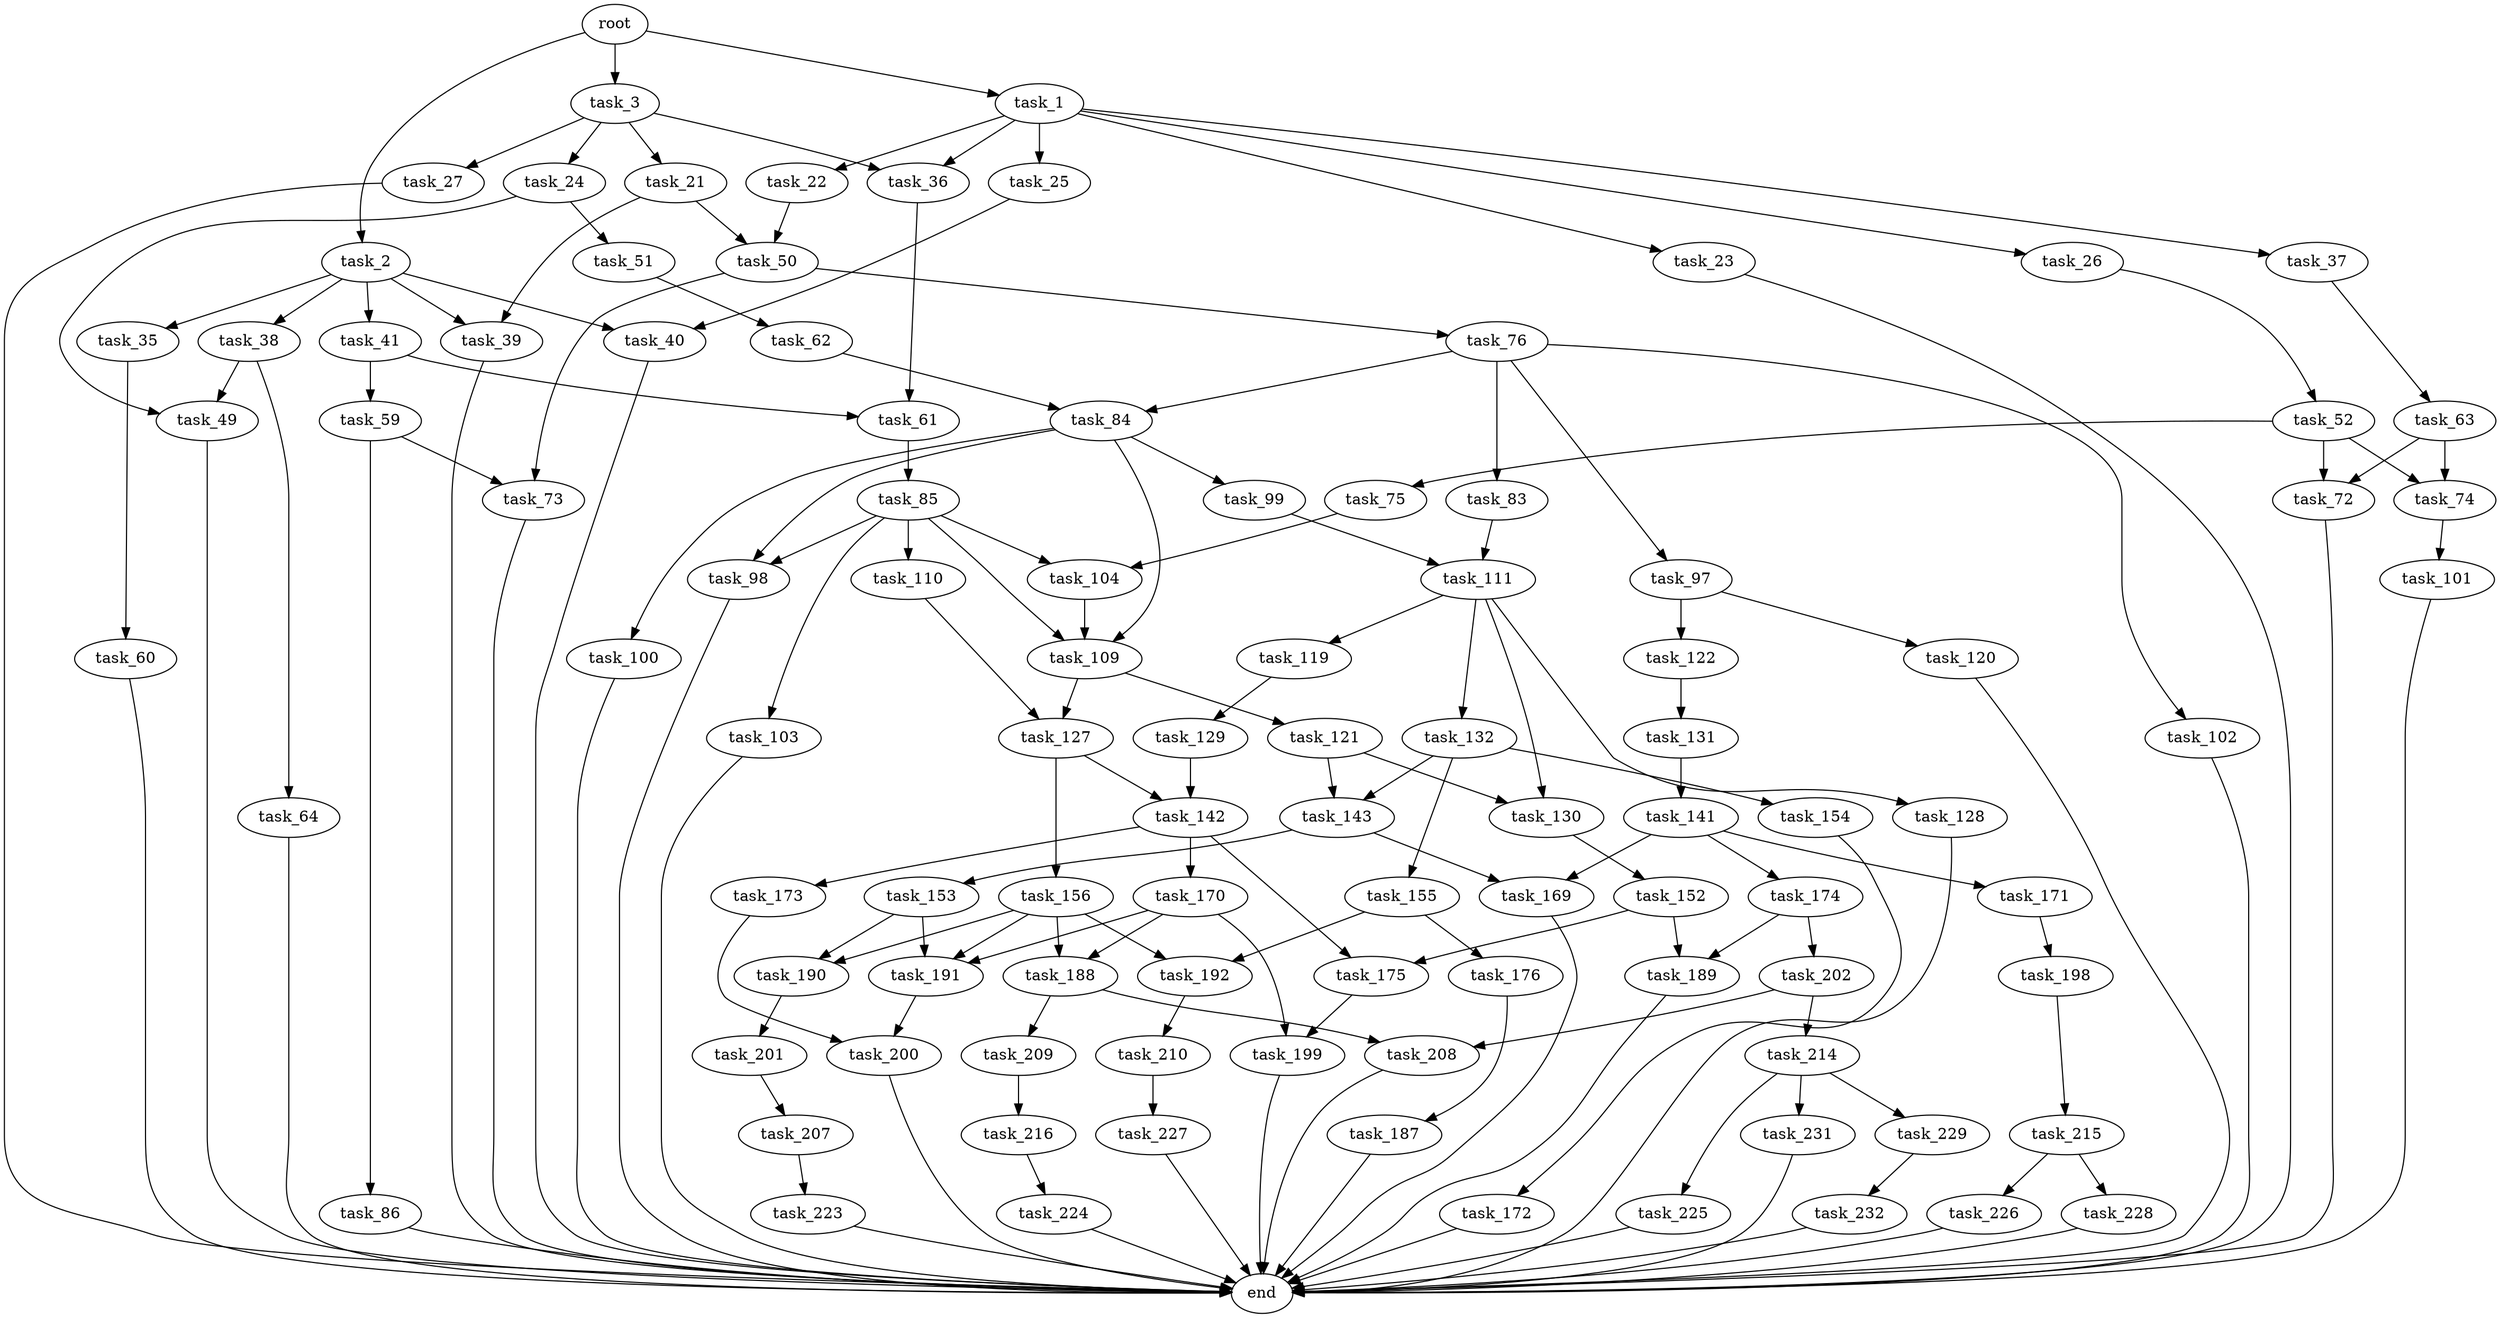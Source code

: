digraph G {
  root [size="0.000000"];
  task_1 [size="42164055244.000000"];
  task_2 [size="68719476736.000000"];
  task_3 [size="7972032193.000000"];
  task_21 [size="95462256129.000000"];
  task_22 [size="4398445805.000000"];
  task_23 [size="826662950635.000000"];
  task_24 [size="4360093162.000000"];
  task_25 [size="12403973243.000000"];
  task_26 [size="134217728000.000000"];
  task_27 [size="1290517319.000000"];
  task_35 [size="16167828960.000000"];
  task_36 [size="31125892437.000000"];
  task_37 [size="26726699942.000000"];
  task_38 [size="50284288101.000000"];
  task_39 [size="1947482172.000000"];
  task_40 [size="549755813888.000000"];
  task_41 [size="368293445632.000000"];
  task_49 [size="8960574824.000000"];
  task_50 [size="1030240595.000000"];
  task_51 [size="29789184267.000000"];
  task_52 [size="6775136620.000000"];
  task_59 [size="231928233984.000000"];
  task_60 [size="10671406140.000000"];
  task_61 [size="1073741824000.000000"];
  task_62 [size="549755813888.000000"];
  task_63 [size="782757789696.000000"];
  task_64 [size="549755813888.000000"];
  task_72 [size="96959499078.000000"];
  task_73 [size="1073741824000.000000"];
  task_74 [size="2498484529.000000"];
  task_75 [size="885504778587.000000"];
  task_76 [size="368293445632.000000"];
  task_83 [size="8589934592.000000"];
  task_84 [size="10818920242.000000"];
  task_85 [size="68719476736.000000"];
  task_86 [size="57133791788.000000"];
  task_97 [size="123062235957.000000"];
  task_98 [size="226391423759.000000"];
  task_99 [size="8589934592.000000"];
  task_100 [size="134217728000.000000"];
  task_101 [size="6903975765.000000"];
  task_102 [size="721717108.000000"];
  task_103 [size="44404351648.000000"];
  task_104 [size="79192922612.000000"];
  task_109 [size="374855873865.000000"];
  task_110 [size="790983519945.000000"];
  task_111 [size="14158676187.000000"];
  task_119 [size="782757789696.000000"];
  task_120 [size="554584047662.000000"];
  task_121 [size="122227697474.000000"];
  task_122 [size="193172232002.000000"];
  task_127 [size="210068045167.000000"];
  task_128 [size="26039632413.000000"];
  task_129 [size="2189458015.000000"];
  task_130 [size="26667085249.000000"];
  task_131 [size="10383132249.000000"];
  task_132 [size="2686813585.000000"];
  task_141 [size="28991029248.000000"];
  task_142 [size="28991029248.000000"];
  task_143 [size="1073741824000.000000"];
  task_152 [size="52179058612.000000"];
  task_153 [size="71879608616.000000"];
  task_154 [size="41596079606.000000"];
  task_155 [size="782757789696.000000"];
  task_156 [size="573785664633.000000"];
  task_169 [size="34887341140.000000"];
  task_170 [size="68719476736.000000"];
  task_171 [size="68719476736.000000"];
  task_172 [size="2899160154.000000"];
  task_173 [size="25841652611.000000"];
  task_174 [size="709884922.000000"];
  task_175 [size="1073741824000.000000"];
  task_176 [size="8589934592.000000"];
  task_187 [size="782757789696.000000"];
  task_188 [size="42885486360.000000"];
  task_189 [size="368293445632.000000"];
  task_190 [size="134217728000.000000"];
  task_191 [size="86559764825.000000"];
  task_192 [size="197769623549.000000"];
  task_198 [size="72331416153.000000"];
  task_199 [size="28991029248.000000"];
  task_200 [size="134217728000.000000"];
  task_201 [size="300899569063.000000"];
  task_202 [size="190002917523.000000"];
  task_207 [size="782757789696.000000"];
  task_208 [size="863455344.000000"];
  task_209 [size="8589934592.000000"];
  task_210 [size="622019381472.000000"];
  task_214 [size="7556500889.000000"];
  task_215 [size="231928233984.000000"];
  task_216 [size="743769305.000000"];
  task_223 [size="175547013847.000000"];
  task_224 [size="134217728000.000000"];
  task_225 [size="139085326643.000000"];
  task_226 [size="1696747556.000000"];
  task_227 [size="10259811051.000000"];
  task_228 [size="40285259767.000000"];
  task_229 [size="231928233984.000000"];
  task_231 [size="125187877194.000000"];
  task_232 [size="277654111427.000000"];
  end [size="0.000000"];

  root -> task_1 [size="1.000000"];
  root -> task_2 [size="1.000000"];
  root -> task_3 [size="1.000000"];
  task_1 -> task_22 [size="838860800.000000"];
  task_1 -> task_23 [size="838860800.000000"];
  task_1 -> task_25 [size="838860800.000000"];
  task_1 -> task_26 [size="838860800.000000"];
  task_1 -> task_36 [size="838860800.000000"];
  task_1 -> task_37 [size="838860800.000000"];
  task_2 -> task_35 [size="134217728.000000"];
  task_2 -> task_38 [size="134217728.000000"];
  task_2 -> task_39 [size="134217728.000000"];
  task_2 -> task_40 [size="134217728.000000"];
  task_2 -> task_41 [size="134217728.000000"];
  task_3 -> task_21 [size="134217728.000000"];
  task_3 -> task_24 [size="134217728.000000"];
  task_3 -> task_27 [size="134217728.000000"];
  task_3 -> task_36 [size="134217728.000000"];
  task_21 -> task_39 [size="134217728.000000"];
  task_21 -> task_50 [size="134217728.000000"];
  task_22 -> task_50 [size="75497472.000000"];
  task_23 -> end [size="1.000000"];
  task_24 -> task_49 [size="209715200.000000"];
  task_24 -> task_51 [size="209715200.000000"];
  task_25 -> task_40 [size="301989888.000000"];
  task_26 -> task_52 [size="209715200.000000"];
  task_27 -> end [size="1.000000"];
  task_35 -> task_60 [size="411041792.000000"];
  task_36 -> task_61 [size="838860800.000000"];
  task_37 -> task_63 [size="75497472.000000"];
  task_38 -> task_49 [size="209715200.000000"];
  task_38 -> task_64 [size="209715200.000000"];
  task_39 -> end [size="1.000000"];
  task_40 -> end [size="1.000000"];
  task_41 -> task_59 [size="411041792.000000"];
  task_41 -> task_61 [size="411041792.000000"];
  task_49 -> end [size="1.000000"];
  task_50 -> task_73 [size="75497472.000000"];
  task_50 -> task_76 [size="75497472.000000"];
  task_51 -> task_62 [size="75497472.000000"];
  task_52 -> task_72 [size="134217728.000000"];
  task_52 -> task_74 [size="134217728.000000"];
  task_52 -> task_75 [size="134217728.000000"];
  task_59 -> task_73 [size="301989888.000000"];
  task_59 -> task_86 [size="301989888.000000"];
  task_60 -> end [size="1.000000"];
  task_61 -> task_85 [size="838860800.000000"];
  task_62 -> task_84 [size="536870912.000000"];
  task_63 -> task_72 [size="679477248.000000"];
  task_63 -> task_74 [size="679477248.000000"];
  task_64 -> end [size="1.000000"];
  task_72 -> end [size="1.000000"];
  task_73 -> end [size="1.000000"];
  task_74 -> task_101 [size="75497472.000000"];
  task_75 -> task_104 [size="536870912.000000"];
  task_76 -> task_83 [size="411041792.000000"];
  task_76 -> task_84 [size="411041792.000000"];
  task_76 -> task_97 [size="411041792.000000"];
  task_76 -> task_102 [size="411041792.000000"];
  task_83 -> task_111 [size="33554432.000000"];
  task_84 -> task_98 [size="209715200.000000"];
  task_84 -> task_99 [size="209715200.000000"];
  task_84 -> task_100 [size="209715200.000000"];
  task_84 -> task_109 [size="209715200.000000"];
  task_85 -> task_98 [size="134217728.000000"];
  task_85 -> task_103 [size="134217728.000000"];
  task_85 -> task_104 [size="134217728.000000"];
  task_85 -> task_109 [size="134217728.000000"];
  task_85 -> task_110 [size="134217728.000000"];
  task_86 -> end [size="1.000000"];
  task_97 -> task_120 [size="301989888.000000"];
  task_97 -> task_122 [size="301989888.000000"];
  task_98 -> end [size="1.000000"];
  task_99 -> task_111 [size="33554432.000000"];
  task_100 -> end [size="1.000000"];
  task_101 -> end [size="1.000000"];
  task_102 -> end [size="1.000000"];
  task_103 -> end [size="1.000000"];
  task_104 -> task_109 [size="75497472.000000"];
  task_109 -> task_121 [size="838860800.000000"];
  task_109 -> task_127 [size="838860800.000000"];
  task_110 -> task_127 [size="536870912.000000"];
  task_111 -> task_119 [size="301989888.000000"];
  task_111 -> task_128 [size="301989888.000000"];
  task_111 -> task_130 [size="301989888.000000"];
  task_111 -> task_132 [size="301989888.000000"];
  task_119 -> task_129 [size="679477248.000000"];
  task_120 -> end [size="1.000000"];
  task_121 -> task_130 [size="209715200.000000"];
  task_121 -> task_143 [size="209715200.000000"];
  task_122 -> task_131 [size="134217728.000000"];
  task_127 -> task_142 [size="411041792.000000"];
  task_127 -> task_156 [size="411041792.000000"];
  task_128 -> end [size="1.000000"];
  task_129 -> task_142 [size="75497472.000000"];
  task_130 -> task_152 [size="679477248.000000"];
  task_131 -> task_141 [size="679477248.000000"];
  task_132 -> task_143 [size="209715200.000000"];
  task_132 -> task_154 [size="209715200.000000"];
  task_132 -> task_155 [size="209715200.000000"];
  task_141 -> task_169 [size="75497472.000000"];
  task_141 -> task_171 [size="75497472.000000"];
  task_141 -> task_174 [size="75497472.000000"];
  task_142 -> task_170 [size="75497472.000000"];
  task_142 -> task_173 [size="75497472.000000"];
  task_142 -> task_175 [size="75497472.000000"];
  task_143 -> task_153 [size="838860800.000000"];
  task_143 -> task_169 [size="838860800.000000"];
  task_152 -> task_175 [size="838860800.000000"];
  task_152 -> task_189 [size="838860800.000000"];
  task_153 -> task_190 [size="75497472.000000"];
  task_153 -> task_191 [size="75497472.000000"];
  task_154 -> task_172 [size="33554432.000000"];
  task_155 -> task_176 [size="679477248.000000"];
  task_155 -> task_192 [size="679477248.000000"];
  task_156 -> task_188 [size="536870912.000000"];
  task_156 -> task_190 [size="536870912.000000"];
  task_156 -> task_191 [size="536870912.000000"];
  task_156 -> task_192 [size="536870912.000000"];
  task_169 -> end [size="1.000000"];
  task_170 -> task_188 [size="134217728.000000"];
  task_170 -> task_191 [size="134217728.000000"];
  task_170 -> task_199 [size="134217728.000000"];
  task_171 -> task_198 [size="134217728.000000"];
  task_172 -> end [size="1.000000"];
  task_173 -> task_200 [size="411041792.000000"];
  task_174 -> task_189 [size="75497472.000000"];
  task_174 -> task_202 [size="75497472.000000"];
  task_175 -> task_199 [size="838860800.000000"];
  task_176 -> task_187 [size="33554432.000000"];
  task_187 -> end [size="1.000000"];
  task_188 -> task_208 [size="33554432.000000"];
  task_188 -> task_209 [size="33554432.000000"];
  task_189 -> end [size="1.000000"];
  task_190 -> task_201 [size="209715200.000000"];
  task_191 -> task_200 [size="301989888.000000"];
  task_192 -> task_210 [size="301989888.000000"];
  task_198 -> task_215 [size="75497472.000000"];
  task_199 -> end [size="1.000000"];
  task_200 -> end [size="1.000000"];
  task_201 -> task_207 [size="536870912.000000"];
  task_202 -> task_208 [size="134217728.000000"];
  task_202 -> task_214 [size="134217728.000000"];
  task_207 -> task_223 [size="679477248.000000"];
  task_208 -> end [size="1.000000"];
  task_209 -> task_216 [size="33554432.000000"];
  task_210 -> task_227 [size="411041792.000000"];
  task_214 -> task_225 [size="209715200.000000"];
  task_214 -> task_229 [size="209715200.000000"];
  task_214 -> task_231 [size="209715200.000000"];
  task_215 -> task_226 [size="301989888.000000"];
  task_215 -> task_228 [size="301989888.000000"];
  task_216 -> task_224 [size="33554432.000000"];
  task_223 -> end [size="1.000000"];
  task_224 -> end [size="1.000000"];
  task_225 -> end [size="1.000000"];
  task_226 -> end [size="1.000000"];
  task_227 -> end [size="1.000000"];
  task_228 -> end [size="1.000000"];
  task_229 -> task_232 [size="301989888.000000"];
  task_231 -> end [size="1.000000"];
  task_232 -> end [size="1.000000"];
}

